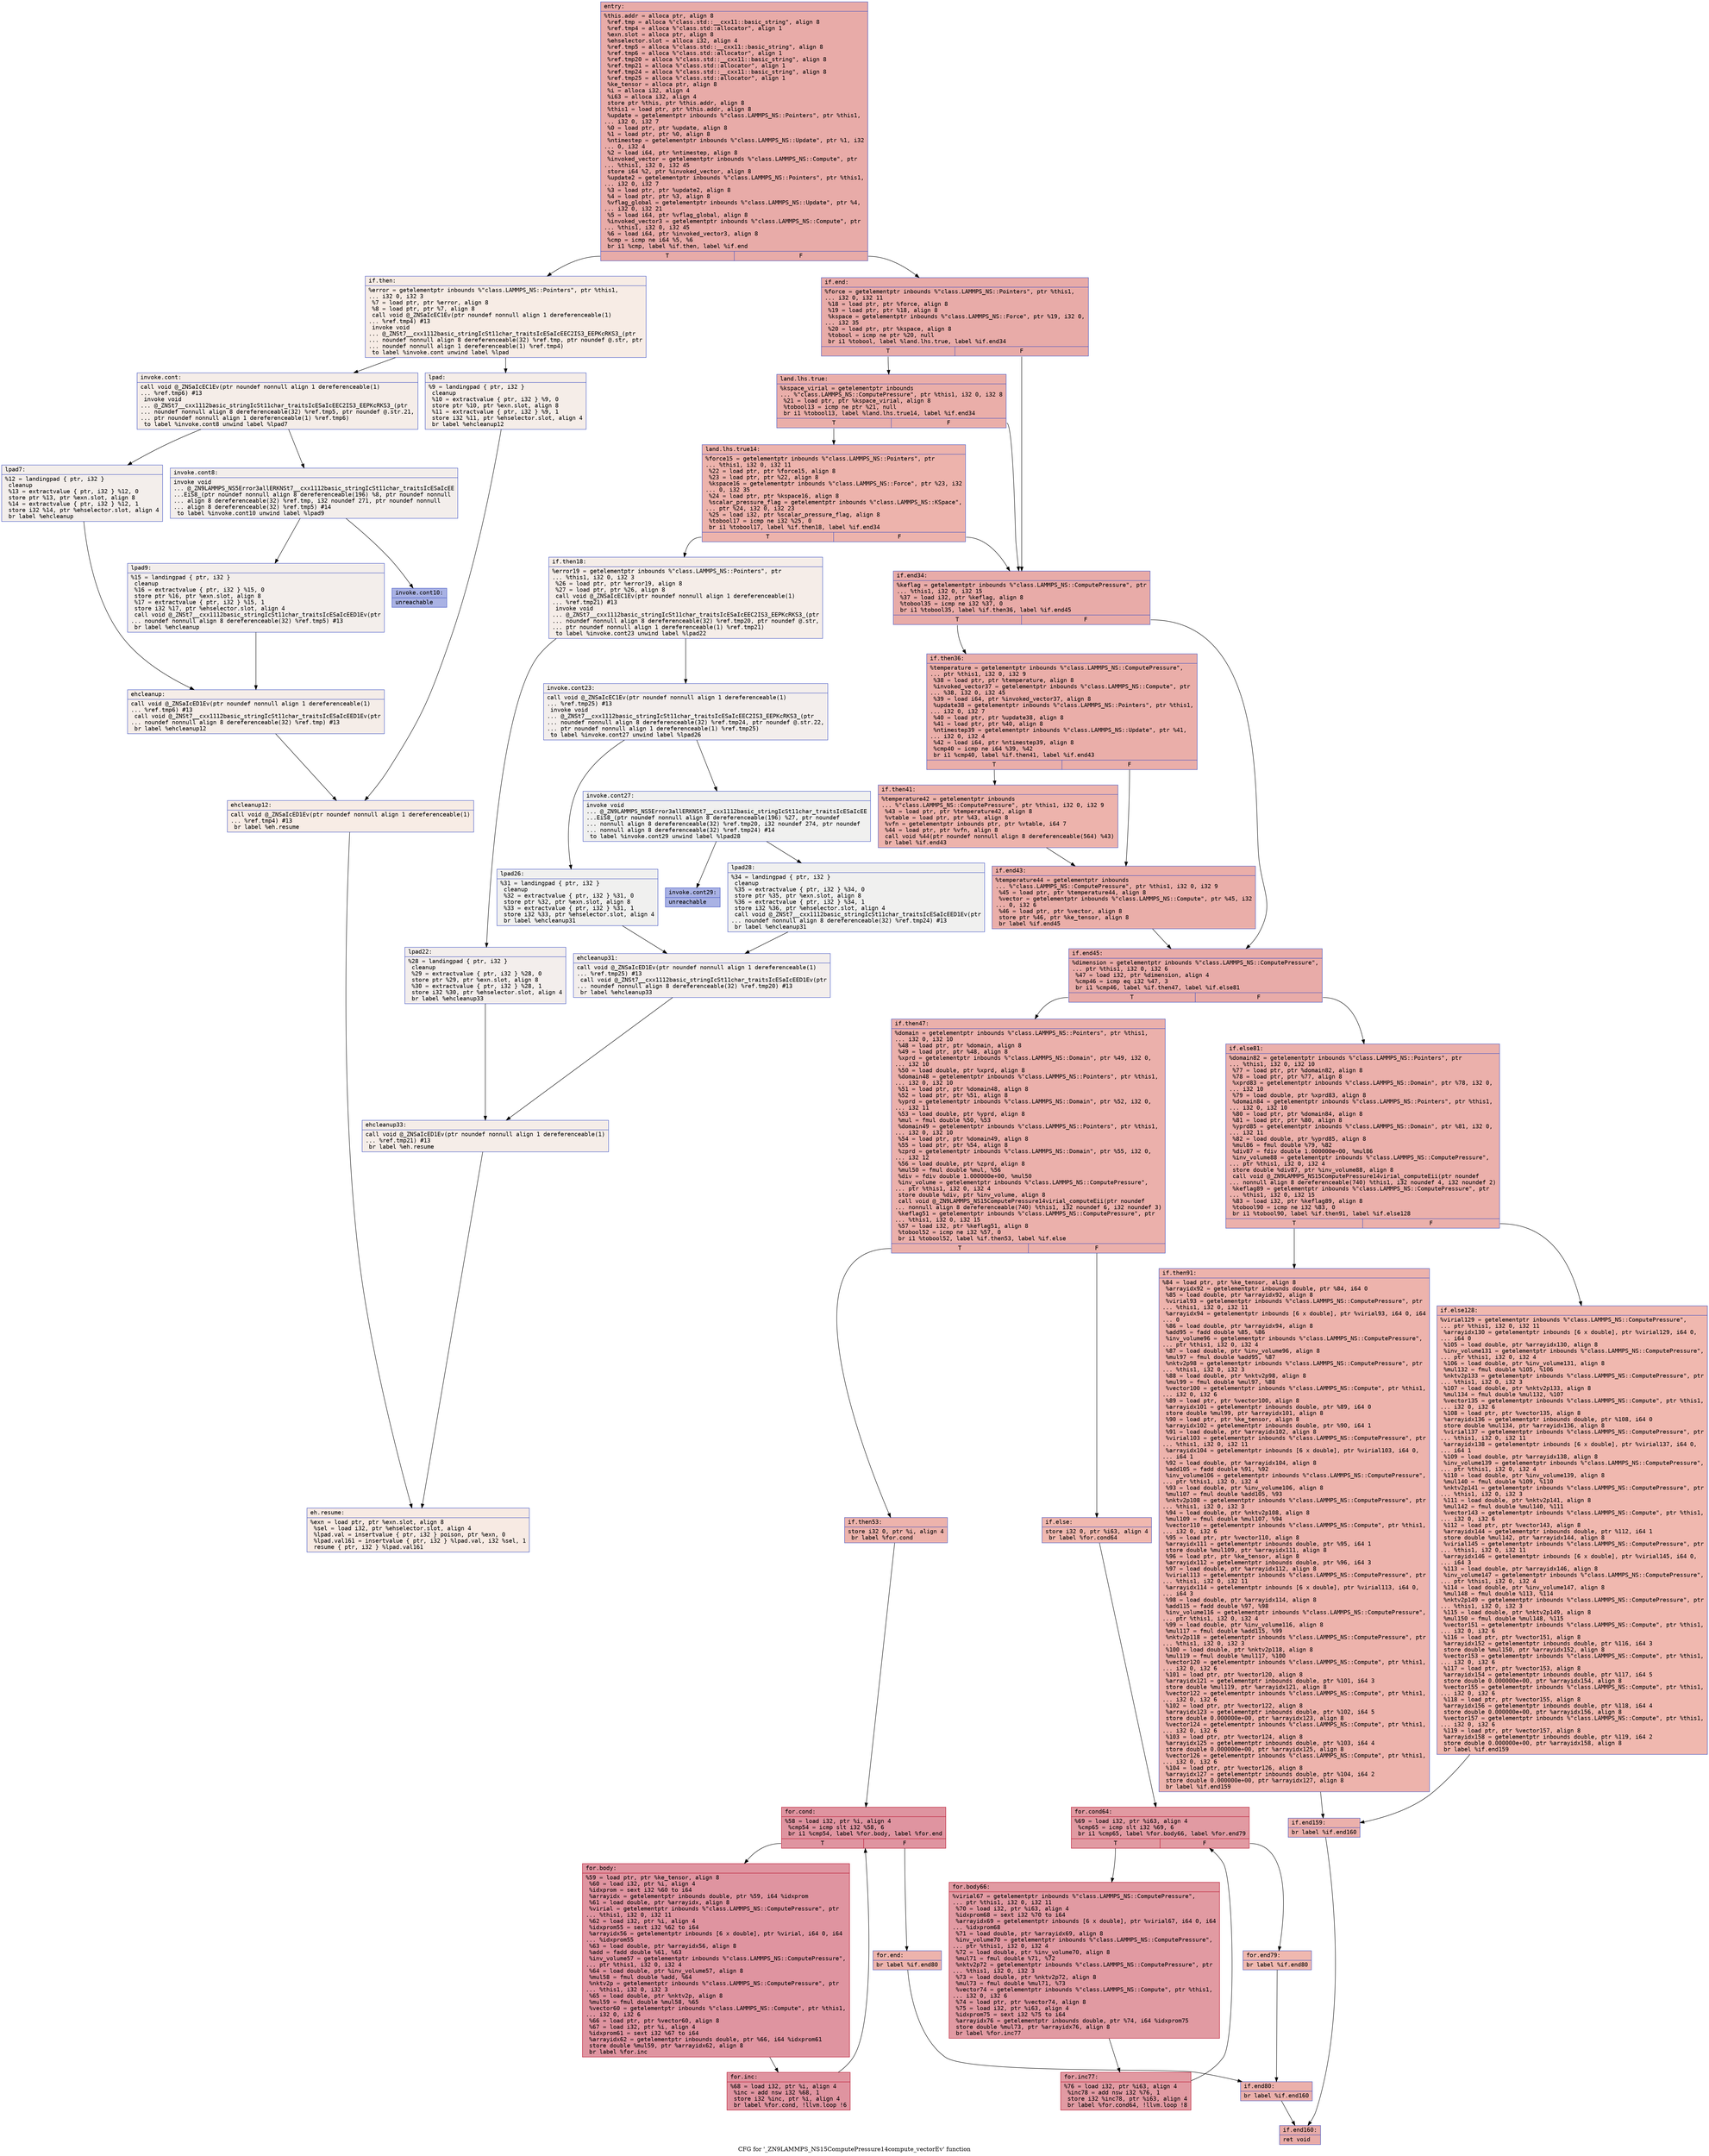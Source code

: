 digraph "CFG for '_ZN9LAMMPS_NS15ComputePressure14compute_vectorEv' function" {
	label="CFG for '_ZN9LAMMPS_NS15ComputePressure14compute_vectorEv' function";

	Node0x557ad5db2050 [shape=record,color="#3d50c3ff", style=filled, fillcolor="#cc403a70" fontname="Courier",label="{entry:\l|  %this.addr = alloca ptr, align 8\l  %ref.tmp = alloca %\"class.std::__cxx11::basic_string\", align 8\l  %ref.tmp4 = alloca %\"class.std::allocator\", align 1\l  %exn.slot = alloca ptr, align 8\l  %ehselector.slot = alloca i32, align 4\l  %ref.tmp5 = alloca %\"class.std::__cxx11::basic_string\", align 8\l  %ref.tmp6 = alloca %\"class.std::allocator\", align 1\l  %ref.tmp20 = alloca %\"class.std::__cxx11::basic_string\", align 8\l  %ref.tmp21 = alloca %\"class.std::allocator\", align 1\l  %ref.tmp24 = alloca %\"class.std::__cxx11::basic_string\", align 8\l  %ref.tmp25 = alloca %\"class.std::allocator\", align 1\l  %ke_tensor = alloca ptr, align 8\l  %i = alloca i32, align 4\l  %i63 = alloca i32, align 4\l  store ptr %this, ptr %this.addr, align 8\l  %this1 = load ptr, ptr %this.addr, align 8\l  %update = getelementptr inbounds %\"class.LAMMPS_NS::Pointers\", ptr %this1,\l... i32 0, i32 7\l  %0 = load ptr, ptr %update, align 8\l  %1 = load ptr, ptr %0, align 8\l  %ntimestep = getelementptr inbounds %\"class.LAMMPS_NS::Update\", ptr %1, i32\l... 0, i32 4\l  %2 = load i64, ptr %ntimestep, align 8\l  %invoked_vector = getelementptr inbounds %\"class.LAMMPS_NS::Compute\", ptr\l... %this1, i32 0, i32 45\l  store i64 %2, ptr %invoked_vector, align 8\l  %update2 = getelementptr inbounds %\"class.LAMMPS_NS::Pointers\", ptr %this1,\l... i32 0, i32 7\l  %3 = load ptr, ptr %update2, align 8\l  %4 = load ptr, ptr %3, align 8\l  %vflag_global = getelementptr inbounds %\"class.LAMMPS_NS::Update\", ptr %4,\l... i32 0, i32 21\l  %5 = load i64, ptr %vflag_global, align 8\l  %invoked_vector3 = getelementptr inbounds %\"class.LAMMPS_NS::Compute\", ptr\l... %this1, i32 0, i32 45\l  %6 = load i64, ptr %invoked_vector3, align 8\l  %cmp = icmp ne i64 %5, %6\l  br i1 %cmp, label %if.then, label %if.end\l|{<s0>T|<s1>F}}"];
	Node0x557ad5db2050:s0 -> Node0x557ad5db3bf0[tooltip="entry -> if.then\nProbability 0.00%" ];
	Node0x557ad5db2050:s1 -> Node0x557ad5db2c70[tooltip="entry -> if.end\nProbability 100.00%" ];
	Node0x557ad5db3bf0 [shape=record,color="#3d50c3ff", style=filled, fillcolor="#ecd3c570" fontname="Courier",label="{if.then:\l|  %error = getelementptr inbounds %\"class.LAMMPS_NS::Pointers\", ptr %this1,\l... i32 0, i32 3\l  %7 = load ptr, ptr %error, align 8\l  %8 = load ptr, ptr %7, align 8\l  call void @_ZNSaIcEC1Ev(ptr noundef nonnull align 1 dereferenceable(1)\l... %ref.tmp4) #13\l  invoke void\l... @_ZNSt7__cxx1112basic_stringIcSt11char_traitsIcESaIcEEC2IS3_EEPKcRKS3_(ptr\l... noundef nonnull align 8 dereferenceable(32) %ref.tmp, ptr noundef @.str, ptr\l... noundef nonnull align 1 dereferenceable(1) %ref.tmp4)\l          to label %invoke.cont unwind label %lpad\l}"];
	Node0x557ad5db3bf0 -> Node0x557ad5db4280[tooltip="if.then -> invoke.cont\nProbability 50.00%" ];
	Node0x557ad5db3bf0 -> Node0x557ad5db42d0[tooltip="if.then -> lpad\nProbability 50.00%" ];
	Node0x557ad5db4280 [shape=record,color="#3d50c3ff", style=filled, fillcolor="#e8d6cc70" fontname="Courier",label="{invoke.cont:\l|  call void @_ZNSaIcEC1Ev(ptr noundef nonnull align 1 dereferenceable(1)\l... %ref.tmp6) #13\l  invoke void\l... @_ZNSt7__cxx1112basic_stringIcSt11char_traitsIcESaIcEEC2IS3_EEPKcRKS3_(ptr\l... noundef nonnull align 8 dereferenceable(32) %ref.tmp5, ptr noundef @.str.21,\l... ptr noundef nonnull align 1 dereferenceable(1) %ref.tmp6)\l          to label %invoke.cont8 unwind label %lpad7\l}"];
	Node0x557ad5db4280 -> Node0x557ad5db45d0[tooltip="invoke.cont -> invoke.cont8\nProbability 50.00%" ];
	Node0x557ad5db4280 -> Node0x557ad5db4620[tooltip="invoke.cont -> lpad7\nProbability 50.00%" ];
	Node0x557ad5db45d0 [shape=record,color="#3d50c3ff", style=filled, fillcolor="#e5d8d170" fontname="Courier",label="{invoke.cont8:\l|  invoke void\l... @_ZN9LAMMPS_NS5Error3allERKNSt7__cxx1112basic_stringIcSt11char_traitsIcESaIcEE\l...EiS8_(ptr noundef nonnull align 8 dereferenceable(196) %8, ptr noundef nonnull\l... align 8 dereferenceable(32) %ref.tmp, i32 noundef 271, ptr noundef nonnull\l... align 8 dereferenceable(32) %ref.tmp5) #14\l          to label %invoke.cont10 unwind label %lpad9\l}"];
	Node0x557ad5db45d0 -> Node0x557ad5db4580[tooltip="invoke.cont8 -> invoke.cont10\nProbability 0.00%" ];
	Node0x557ad5db45d0 -> Node0x557ad5db4880[tooltip="invoke.cont8 -> lpad9\nProbability 100.00%" ];
	Node0x557ad5db4580 [shape=record,color="#3d50c3ff", style=filled, fillcolor="#3d50c370" fontname="Courier",label="{invoke.cont10:\l|  unreachable\l}"];
	Node0x557ad5db42d0 [shape=record,color="#3d50c3ff", style=filled, fillcolor="#e8d6cc70" fontname="Courier",label="{lpad:\l|  %9 = landingpad \{ ptr, i32 \}\l          cleanup\l  %10 = extractvalue \{ ptr, i32 \} %9, 0\l  store ptr %10, ptr %exn.slot, align 8\l  %11 = extractvalue \{ ptr, i32 \} %9, 1\l  store i32 %11, ptr %ehselector.slot, align 4\l  br label %ehcleanup12\l}"];
	Node0x557ad5db42d0 -> Node0x557ad5db4de0[tooltip="lpad -> ehcleanup12\nProbability 100.00%" ];
	Node0x557ad5db4620 [shape=record,color="#3d50c3ff", style=filled, fillcolor="#e5d8d170" fontname="Courier",label="{lpad7:\l|  %12 = landingpad \{ ptr, i32 \}\l          cleanup\l  %13 = extractvalue \{ ptr, i32 \} %12, 0\l  store ptr %13, ptr %exn.slot, align 8\l  %14 = extractvalue \{ ptr, i32 \} %12, 1\l  store i32 %14, ptr %ehselector.slot, align 4\l  br label %ehcleanup\l}"];
	Node0x557ad5db4620 -> Node0x557ad5db5130[tooltip="lpad7 -> ehcleanup\nProbability 100.00%" ];
	Node0x557ad5db4880 [shape=record,color="#3d50c3ff", style=filled, fillcolor="#e5d8d170" fontname="Courier",label="{lpad9:\l|  %15 = landingpad \{ ptr, i32 \}\l          cleanup\l  %16 = extractvalue \{ ptr, i32 \} %15, 0\l  store ptr %16, ptr %exn.slot, align 8\l  %17 = extractvalue \{ ptr, i32 \} %15, 1\l  store i32 %17, ptr %ehselector.slot, align 4\l  call void @_ZNSt7__cxx1112basic_stringIcSt11char_traitsIcESaIcEED1Ev(ptr\l... noundef nonnull align 8 dereferenceable(32) %ref.tmp5) #13\l  br label %ehcleanup\l}"];
	Node0x557ad5db4880 -> Node0x557ad5db5130[tooltip="lpad9 -> ehcleanup\nProbability 100.00%" ];
	Node0x557ad5db5130 [shape=record,color="#3d50c3ff", style=filled, fillcolor="#e8d6cc70" fontname="Courier",label="{ehcleanup:\l|  call void @_ZNSaIcED1Ev(ptr noundef nonnull align 1 dereferenceable(1)\l... %ref.tmp6) #13\l  call void @_ZNSt7__cxx1112basic_stringIcSt11char_traitsIcESaIcEED1Ev(ptr\l... noundef nonnull align 8 dereferenceable(32) %ref.tmp) #13\l  br label %ehcleanup12\l}"];
	Node0x557ad5db5130 -> Node0x557ad5db4de0[tooltip="ehcleanup -> ehcleanup12\nProbability 100.00%" ];
	Node0x557ad5db4de0 [shape=record,color="#3d50c3ff", style=filled, fillcolor="#ecd3c570" fontname="Courier",label="{ehcleanup12:\l|  call void @_ZNSaIcED1Ev(ptr noundef nonnull align 1 dereferenceable(1)\l... %ref.tmp4) #13\l  br label %eh.resume\l}"];
	Node0x557ad5db4de0 -> Node0x557ad5db59e0[tooltip="ehcleanup12 -> eh.resume\nProbability 100.00%" ];
	Node0x557ad5db2c70 [shape=record,color="#3d50c3ff", style=filled, fillcolor="#cc403a70" fontname="Courier",label="{if.end:\l|  %force = getelementptr inbounds %\"class.LAMMPS_NS::Pointers\", ptr %this1,\l... i32 0, i32 11\l  %18 = load ptr, ptr %force, align 8\l  %19 = load ptr, ptr %18, align 8\l  %kspace = getelementptr inbounds %\"class.LAMMPS_NS::Force\", ptr %19, i32 0,\l... i32 35\l  %20 = load ptr, ptr %kspace, align 8\l  %tobool = icmp ne ptr %20, null\l  br i1 %tobool, label %land.lhs.true, label %if.end34\l|{<s0>T|<s1>F}}"];
	Node0x557ad5db2c70:s0 -> Node0x557ad5db5e70[tooltip="if.end -> land.lhs.true\nProbability 62.50%" ];
	Node0x557ad5db2c70:s1 -> Node0x557ad5db5ef0[tooltip="if.end -> if.end34\nProbability 37.50%" ];
	Node0x557ad5db5e70 [shape=record,color="#3d50c3ff", style=filled, fillcolor="#d0473d70" fontname="Courier",label="{land.lhs.true:\l|  %kspace_virial = getelementptr inbounds\l... %\"class.LAMMPS_NS::ComputePressure\", ptr %this1, i32 0, i32 8\l  %21 = load ptr, ptr %kspace_virial, align 8\l  %tobool13 = icmp ne ptr %21, null\l  br i1 %tobool13, label %land.lhs.true14, label %if.end34\l|{<s0>T|<s1>F}}"];
	Node0x557ad5db5e70:s0 -> Node0x557ad5db6250[tooltip="land.lhs.true -> land.lhs.true14\nProbability 62.50%" ];
	Node0x557ad5db5e70:s1 -> Node0x557ad5db5ef0[tooltip="land.lhs.true -> if.end34\nProbability 37.50%" ];
	Node0x557ad5db6250 [shape=record,color="#3d50c3ff", style=filled, fillcolor="#d6524470" fontname="Courier",label="{land.lhs.true14:\l|  %force15 = getelementptr inbounds %\"class.LAMMPS_NS::Pointers\", ptr\l... %this1, i32 0, i32 11\l  %22 = load ptr, ptr %force15, align 8\l  %23 = load ptr, ptr %22, align 8\l  %kspace16 = getelementptr inbounds %\"class.LAMMPS_NS::Force\", ptr %23, i32\l... 0, i32 35\l  %24 = load ptr, ptr %kspace16, align 8\l  %scalar_pressure_flag = getelementptr inbounds %\"class.LAMMPS_NS::KSpace\",\l... ptr %24, i32 0, i32 23\l  %25 = load i32, ptr %scalar_pressure_flag, align 8\l  %tobool17 = icmp ne i32 %25, 0\l  br i1 %tobool17, label %if.then18, label %if.end34\l|{<s0>T|<s1>F}}"];
	Node0x557ad5db6250:s0 -> Node0x557ad5db6960[tooltip="land.lhs.true14 -> if.then18\nProbability 0.00%" ];
	Node0x557ad5db6250:s1 -> Node0x557ad5db5ef0[tooltip="land.lhs.true14 -> if.end34\nProbability 100.00%" ];
	Node0x557ad5db6960 [shape=record,color="#3d50c3ff", style=filled, fillcolor="#e8d6cc70" fontname="Courier",label="{if.then18:\l|  %error19 = getelementptr inbounds %\"class.LAMMPS_NS::Pointers\", ptr\l... %this1, i32 0, i32 3\l  %26 = load ptr, ptr %error19, align 8\l  %27 = load ptr, ptr %26, align 8\l  call void @_ZNSaIcEC1Ev(ptr noundef nonnull align 1 dereferenceable(1)\l... %ref.tmp21) #13\l  invoke void\l... @_ZNSt7__cxx1112basic_stringIcSt11char_traitsIcESaIcEEC2IS3_EEPKcRKS3_(ptr\l... noundef nonnull align 8 dereferenceable(32) %ref.tmp20, ptr noundef @.str,\l... ptr noundef nonnull align 1 dereferenceable(1) %ref.tmp21)\l          to label %invoke.cont23 unwind label %lpad22\l}"];
	Node0x557ad5db6960 -> Node0x557ad5db70c0[tooltip="if.then18 -> invoke.cont23\nProbability 50.00%" ];
	Node0x557ad5db6960 -> Node0x557ad5db7110[tooltip="if.then18 -> lpad22\nProbability 50.00%" ];
	Node0x557ad5db70c0 [shape=record,color="#3d50c3ff", style=filled, fillcolor="#e3d9d370" fontname="Courier",label="{invoke.cont23:\l|  call void @_ZNSaIcEC1Ev(ptr noundef nonnull align 1 dereferenceable(1)\l... %ref.tmp25) #13\l  invoke void\l... @_ZNSt7__cxx1112basic_stringIcSt11char_traitsIcESaIcEEC2IS3_EEPKcRKS3_(ptr\l... noundef nonnull align 8 dereferenceable(32) %ref.tmp24, ptr noundef @.str.22,\l... ptr noundef nonnull align 1 dereferenceable(1) %ref.tmp25)\l          to label %invoke.cont27 unwind label %lpad26\l}"];
	Node0x557ad5db70c0 -> Node0x557ad5db7430[tooltip="invoke.cont23 -> invoke.cont27\nProbability 50.00%" ];
	Node0x557ad5db70c0 -> Node0x557ad5db7480[tooltip="invoke.cont23 -> lpad26\nProbability 50.00%" ];
	Node0x557ad5db7430 [shape=record,color="#3d50c3ff", style=filled, fillcolor="#dedcdb70" fontname="Courier",label="{invoke.cont27:\l|  invoke void\l... @_ZN9LAMMPS_NS5Error3allERKNSt7__cxx1112basic_stringIcSt11char_traitsIcESaIcEE\l...EiS8_(ptr noundef nonnull align 8 dereferenceable(196) %27, ptr noundef\l... nonnull align 8 dereferenceable(32) %ref.tmp20, i32 noundef 274, ptr noundef\l... nonnull align 8 dereferenceable(32) %ref.tmp24) #14\l          to label %invoke.cont29 unwind label %lpad28\l}"];
	Node0x557ad5db7430 -> Node0x557ad5db73e0[tooltip="invoke.cont27 -> invoke.cont29\nProbability 0.00%" ];
	Node0x557ad5db7430 -> Node0x557ad5db77a0[tooltip="invoke.cont27 -> lpad28\nProbability 100.00%" ];
	Node0x557ad5db73e0 [shape=record,color="#3d50c3ff", style=filled, fillcolor="#3d50c370" fontname="Courier",label="{invoke.cont29:\l|  unreachable\l}"];
	Node0x557ad5db7110 [shape=record,color="#3d50c3ff", style=filled, fillcolor="#e3d9d370" fontname="Courier",label="{lpad22:\l|  %28 = landingpad \{ ptr, i32 \}\l          cleanup\l  %29 = extractvalue \{ ptr, i32 \} %28, 0\l  store ptr %29, ptr %exn.slot, align 8\l  %30 = extractvalue \{ ptr, i32 \} %28, 1\l  store i32 %30, ptr %ehselector.slot, align 4\l  br label %ehcleanup33\l}"];
	Node0x557ad5db7110 -> Node0x557ad5db7d60[tooltip="lpad22 -> ehcleanup33\nProbability 100.00%" ];
	Node0x557ad5db7480 [shape=record,color="#3d50c3ff", style=filled, fillcolor="#dedcdb70" fontname="Courier",label="{lpad26:\l|  %31 = landingpad \{ ptr, i32 \}\l          cleanup\l  %32 = extractvalue \{ ptr, i32 \} %31, 0\l  store ptr %32, ptr %exn.slot, align 8\l  %33 = extractvalue \{ ptr, i32 \} %31, 1\l  store i32 %33, ptr %ehselector.slot, align 4\l  br label %ehcleanup31\l}"];
	Node0x557ad5db7480 -> Node0x557ad5db80b0[tooltip="lpad26 -> ehcleanup31\nProbability 100.00%" ];
	Node0x557ad5db77a0 [shape=record,color="#3d50c3ff", style=filled, fillcolor="#dedcdb70" fontname="Courier",label="{lpad28:\l|  %34 = landingpad \{ ptr, i32 \}\l          cleanup\l  %35 = extractvalue \{ ptr, i32 \} %34, 0\l  store ptr %35, ptr %exn.slot, align 8\l  %36 = extractvalue \{ ptr, i32 \} %34, 1\l  store i32 %36, ptr %ehselector.slot, align 4\l  call void @_ZNSt7__cxx1112basic_stringIcSt11char_traitsIcESaIcEED1Ev(ptr\l... noundef nonnull align 8 dereferenceable(32) %ref.tmp24) #13\l  br label %ehcleanup31\l}"];
	Node0x557ad5db77a0 -> Node0x557ad5db80b0[tooltip="lpad28 -> ehcleanup31\nProbability 100.00%" ];
	Node0x557ad5db80b0 [shape=record,color="#3d50c3ff", style=filled, fillcolor="#e3d9d370" fontname="Courier",label="{ehcleanup31:\l|  call void @_ZNSaIcED1Ev(ptr noundef nonnull align 1 dereferenceable(1)\l... %ref.tmp25) #13\l  call void @_ZNSt7__cxx1112basic_stringIcSt11char_traitsIcESaIcEED1Ev(ptr\l... noundef nonnull align 8 dereferenceable(32) %ref.tmp20) #13\l  br label %ehcleanup33\l}"];
	Node0x557ad5db80b0 -> Node0x557ad5db7d60[tooltip="ehcleanup31 -> ehcleanup33\nProbability 100.00%" ];
	Node0x557ad5db7d60 [shape=record,color="#3d50c3ff", style=filled, fillcolor="#e8d6cc70" fontname="Courier",label="{ehcleanup33:\l|  call void @_ZNSaIcED1Ev(ptr noundef nonnull align 1 dereferenceable(1)\l... %ref.tmp21) #13\l  br label %eh.resume\l}"];
	Node0x557ad5db7d60 -> Node0x557ad5db59e0[tooltip="ehcleanup33 -> eh.resume\nProbability 100.00%" ];
	Node0x557ad5db5ef0 [shape=record,color="#3d50c3ff", style=filled, fillcolor="#cc403a70" fontname="Courier",label="{if.end34:\l|  %keflag = getelementptr inbounds %\"class.LAMMPS_NS::ComputePressure\", ptr\l... %this1, i32 0, i32 15\l  %37 = load i32, ptr %keflag, align 8\l  %tobool35 = icmp ne i32 %37, 0\l  br i1 %tobool35, label %if.then36, label %if.end45\l|{<s0>T|<s1>F}}"];
	Node0x557ad5db5ef0:s0 -> Node0x557ad5db8ba0[tooltip="if.end34 -> if.then36\nProbability 62.50%" ];
	Node0x557ad5db5ef0:s1 -> Node0x557ad5db8c20[tooltip="if.end34 -> if.end45\nProbability 37.50%" ];
	Node0x557ad5db8ba0 [shape=record,color="#3d50c3ff", style=filled, fillcolor="#d0473d70" fontname="Courier",label="{if.then36:\l|  %temperature = getelementptr inbounds %\"class.LAMMPS_NS::ComputePressure\",\l... ptr %this1, i32 0, i32 9\l  %38 = load ptr, ptr %temperature, align 8\l  %invoked_vector37 = getelementptr inbounds %\"class.LAMMPS_NS::Compute\", ptr\l... %38, i32 0, i32 45\l  %39 = load i64, ptr %invoked_vector37, align 8\l  %update38 = getelementptr inbounds %\"class.LAMMPS_NS::Pointers\", ptr %this1,\l... i32 0, i32 7\l  %40 = load ptr, ptr %update38, align 8\l  %41 = load ptr, ptr %40, align 8\l  %ntimestep39 = getelementptr inbounds %\"class.LAMMPS_NS::Update\", ptr %41,\l... i32 0, i32 4\l  %42 = load i64, ptr %ntimestep39, align 8\l  %cmp40 = icmp ne i64 %39, %42\l  br i1 %cmp40, label %if.then41, label %if.end43\l|{<s0>T|<s1>F}}"];
	Node0x557ad5db8ba0:s0 -> Node0x557ad5db9470[tooltip="if.then36 -> if.then41\nProbability 50.00%" ];
	Node0x557ad5db8ba0:s1 -> Node0x557ad5db94f0[tooltip="if.then36 -> if.end43\nProbability 50.00%" ];
	Node0x557ad5db9470 [shape=record,color="#3d50c3ff", style=filled, fillcolor="#d6524470" fontname="Courier",label="{if.then41:\l|  %temperature42 = getelementptr inbounds\l... %\"class.LAMMPS_NS::ComputePressure\", ptr %this1, i32 0, i32 9\l  %43 = load ptr, ptr %temperature42, align 8\l  %vtable = load ptr, ptr %43, align 8\l  %vfn = getelementptr inbounds ptr, ptr %vtable, i64 7\l  %44 = load ptr, ptr %vfn, align 8\l  call void %44(ptr noundef nonnull align 8 dereferenceable(564) %43)\l  br label %if.end43\l}"];
	Node0x557ad5db9470 -> Node0x557ad5db94f0[tooltip="if.then41 -> if.end43\nProbability 100.00%" ];
	Node0x557ad5db94f0 [shape=record,color="#3d50c3ff", style=filled, fillcolor="#d0473d70" fontname="Courier",label="{if.end43:\l|  %temperature44 = getelementptr inbounds\l... %\"class.LAMMPS_NS::ComputePressure\", ptr %this1, i32 0, i32 9\l  %45 = load ptr, ptr %temperature44, align 8\l  %vector = getelementptr inbounds %\"class.LAMMPS_NS::Compute\", ptr %45, i32\l... 0, i32 6\l  %46 = load ptr, ptr %vector, align 8\l  store ptr %46, ptr %ke_tensor, align 8\l  br label %if.end45\l}"];
	Node0x557ad5db94f0 -> Node0x557ad5db8c20[tooltip="if.end43 -> if.end45\nProbability 100.00%" ];
	Node0x557ad5db8c20 [shape=record,color="#3d50c3ff", style=filled, fillcolor="#cc403a70" fontname="Courier",label="{if.end45:\l|  %dimension = getelementptr inbounds %\"class.LAMMPS_NS::ComputePressure\",\l... ptr %this1, i32 0, i32 6\l  %47 = load i32, ptr %dimension, align 4\l  %cmp46 = icmp eq i32 %47, 3\l  br i1 %cmp46, label %if.then47, label %if.else81\l|{<s0>T|<s1>F}}"];
	Node0x557ad5db8c20:s0 -> Node0x557ad5dba8e0[tooltip="if.end45 -> if.then47\nProbability 50.00%" ];
	Node0x557ad5db8c20:s1 -> Node0x557ad5dba960[tooltip="if.end45 -> if.else81\nProbability 50.00%" ];
	Node0x557ad5dba8e0 [shape=record,color="#3d50c3ff", style=filled, fillcolor="#d24b4070" fontname="Courier",label="{if.then47:\l|  %domain = getelementptr inbounds %\"class.LAMMPS_NS::Pointers\", ptr %this1,\l... i32 0, i32 10\l  %48 = load ptr, ptr %domain, align 8\l  %49 = load ptr, ptr %48, align 8\l  %xprd = getelementptr inbounds %\"class.LAMMPS_NS::Domain\", ptr %49, i32 0,\l... i32 10\l  %50 = load double, ptr %xprd, align 8\l  %domain48 = getelementptr inbounds %\"class.LAMMPS_NS::Pointers\", ptr %this1,\l... i32 0, i32 10\l  %51 = load ptr, ptr %domain48, align 8\l  %52 = load ptr, ptr %51, align 8\l  %yprd = getelementptr inbounds %\"class.LAMMPS_NS::Domain\", ptr %52, i32 0,\l... i32 11\l  %53 = load double, ptr %yprd, align 8\l  %mul = fmul double %50, %53\l  %domain49 = getelementptr inbounds %\"class.LAMMPS_NS::Pointers\", ptr %this1,\l... i32 0, i32 10\l  %54 = load ptr, ptr %domain49, align 8\l  %55 = load ptr, ptr %54, align 8\l  %zprd = getelementptr inbounds %\"class.LAMMPS_NS::Domain\", ptr %55, i32 0,\l... i32 12\l  %56 = load double, ptr %zprd, align 8\l  %mul50 = fmul double %mul, %56\l  %div = fdiv double 1.000000e+00, %mul50\l  %inv_volume = getelementptr inbounds %\"class.LAMMPS_NS::ComputePressure\",\l... ptr %this1, i32 0, i32 4\l  store double %div, ptr %inv_volume, align 8\l  call void @_ZN9LAMMPS_NS15ComputePressure14virial_computeEii(ptr noundef\l... nonnull align 8 dereferenceable(740) %this1, i32 noundef 6, i32 noundef 3)\l  %keflag51 = getelementptr inbounds %\"class.LAMMPS_NS::ComputePressure\", ptr\l... %this1, i32 0, i32 15\l  %57 = load i32, ptr %keflag51, align 8\l  %tobool52 = icmp ne i32 %57, 0\l  br i1 %tobool52, label %if.then53, label %if.else\l|{<s0>T|<s1>F}}"];
	Node0x557ad5dba8e0:s0 -> Node0x557ad5dbbad0[tooltip="if.then47 -> if.then53\nProbability 62.50%" ];
	Node0x557ad5dba8e0:s1 -> Node0x557ad5dbbb50[tooltip="if.then47 -> if.else\nProbability 37.50%" ];
	Node0x557ad5dbbad0 [shape=record,color="#3d50c3ff", style=filled, fillcolor="#d6524470" fontname="Courier",label="{if.then53:\l|  store i32 0, ptr %i, align 4\l  br label %for.cond\l}"];
	Node0x557ad5dbbad0 -> Node0x557ad5dbbcf0[tooltip="if.then53 -> for.cond\nProbability 100.00%" ];
	Node0x557ad5dbbcf0 [shape=record,color="#b70d28ff", style=filled, fillcolor="#b70d2870" fontname="Courier",label="{for.cond:\l|  %58 = load i32, ptr %i, align 4\l  %cmp54 = icmp slt i32 %58, 6\l  br i1 %cmp54, label %for.body, label %for.end\l|{<s0>T|<s1>F}}"];
	Node0x557ad5dbbcf0:s0 -> Node0x557ad5dbbef0[tooltip="for.cond -> for.body\nProbability 96.88%" ];
	Node0x557ad5dbbcf0:s1 -> Node0x557ad5dbbf70[tooltip="for.cond -> for.end\nProbability 3.12%" ];
	Node0x557ad5dbbef0 [shape=record,color="#b70d28ff", style=filled, fillcolor="#b70d2870" fontname="Courier",label="{for.body:\l|  %59 = load ptr, ptr %ke_tensor, align 8\l  %60 = load i32, ptr %i, align 4\l  %idxprom = sext i32 %60 to i64\l  %arrayidx = getelementptr inbounds double, ptr %59, i64 %idxprom\l  %61 = load double, ptr %arrayidx, align 8\l  %virial = getelementptr inbounds %\"class.LAMMPS_NS::ComputePressure\", ptr\l... %this1, i32 0, i32 11\l  %62 = load i32, ptr %i, align 4\l  %idxprom55 = sext i32 %62 to i64\l  %arrayidx56 = getelementptr inbounds [6 x double], ptr %virial, i64 0, i64\l... %idxprom55\l  %63 = load double, ptr %arrayidx56, align 8\l  %add = fadd double %61, %63\l  %inv_volume57 = getelementptr inbounds %\"class.LAMMPS_NS::ComputePressure\",\l... ptr %this1, i32 0, i32 4\l  %64 = load double, ptr %inv_volume57, align 8\l  %mul58 = fmul double %add, %64\l  %nktv2p = getelementptr inbounds %\"class.LAMMPS_NS::ComputePressure\", ptr\l... %this1, i32 0, i32 3\l  %65 = load double, ptr %nktv2p, align 8\l  %mul59 = fmul double %mul58, %65\l  %vector60 = getelementptr inbounds %\"class.LAMMPS_NS::Compute\", ptr %this1,\l... i32 0, i32 6\l  %66 = load ptr, ptr %vector60, align 8\l  %67 = load i32, ptr %i, align 4\l  %idxprom61 = sext i32 %67 to i64\l  %arrayidx62 = getelementptr inbounds double, ptr %66, i64 %idxprom61\l  store double %mul59, ptr %arrayidx62, align 8\l  br label %for.inc\l}"];
	Node0x557ad5dbbef0 -> Node0x557ad5dbd5c0[tooltip="for.body -> for.inc\nProbability 100.00%" ];
	Node0x557ad5dbd5c0 [shape=record,color="#b70d28ff", style=filled, fillcolor="#b70d2870" fontname="Courier",label="{for.inc:\l|  %68 = load i32, ptr %i, align 4\l  %inc = add nsw i32 %68, 1\l  store i32 %inc, ptr %i, align 4\l  br label %for.cond, !llvm.loop !6\l}"];
	Node0x557ad5dbd5c0 -> Node0x557ad5dbbcf0[tooltip="for.inc -> for.cond\nProbability 100.00%" ];
	Node0x557ad5dbbf70 [shape=record,color="#3d50c3ff", style=filled, fillcolor="#d6524470" fontname="Courier",label="{for.end:\l|  br label %if.end80\l}"];
	Node0x557ad5dbbf70 -> Node0x557ad5dbd9b0[tooltip="for.end -> if.end80\nProbability 100.00%" ];
	Node0x557ad5dbbb50 [shape=record,color="#3d50c3ff", style=filled, fillcolor="#dc5d4a70" fontname="Courier",label="{if.else:\l|  store i32 0, ptr %i63, align 4\l  br label %for.cond64\l}"];
	Node0x557ad5dbbb50 -> Node0x557ad5dbdb40[tooltip="if.else -> for.cond64\nProbability 100.00%" ];
	Node0x557ad5dbdb40 [shape=record,color="#b70d28ff", style=filled, fillcolor="#bb1b2c70" fontname="Courier",label="{for.cond64:\l|  %69 = load i32, ptr %i63, align 4\l  %cmp65 = icmp slt i32 %69, 6\l  br i1 %cmp65, label %for.body66, label %for.end79\l|{<s0>T|<s1>F}}"];
	Node0x557ad5dbdb40:s0 -> Node0x557ad5dbdd60[tooltip="for.cond64 -> for.body66\nProbability 96.88%" ];
	Node0x557ad5dbdb40:s1 -> Node0x557ad5dbdde0[tooltip="for.cond64 -> for.end79\nProbability 3.12%" ];
	Node0x557ad5dbdd60 [shape=record,color="#b70d28ff", style=filled, fillcolor="#bb1b2c70" fontname="Courier",label="{for.body66:\l|  %virial67 = getelementptr inbounds %\"class.LAMMPS_NS::ComputePressure\",\l... ptr %this1, i32 0, i32 11\l  %70 = load i32, ptr %i63, align 4\l  %idxprom68 = sext i32 %70 to i64\l  %arrayidx69 = getelementptr inbounds [6 x double], ptr %virial67, i64 0, i64\l... %idxprom68\l  %71 = load double, ptr %arrayidx69, align 8\l  %inv_volume70 = getelementptr inbounds %\"class.LAMMPS_NS::ComputePressure\",\l... ptr %this1, i32 0, i32 4\l  %72 = load double, ptr %inv_volume70, align 8\l  %mul71 = fmul double %71, %72\l  %nktv2p72 = getelementptr inbounds %\"class.LAMMPS_NS::ComputePressure\", ptr\l... %this1, i32 0, i32 3\l  %73 = load double, ptr %nktv2p72, align 8\l  %mul73 = fmul double %mul71, %73\l  %vector74 = getelementptr inbounds %\"class.LAMMPS_NS::Compute\", ptr %this1,\l... i32 0, i32 6\l  %74 = load ptr, ptr %vector74, align 8\l  %75 = load i32, ptr %i63, align 4\l  %idxprom75 = sext i32 %75 to i64\l  %arrayidx76 = getelementptr inbounds double, ptr %74, i64 %idxprom75\l  store double %mul73, ptr %arrayidx76, align 8\l  br label %for.inc77\l}"];
	Node0x557ad5dbdd60 -> Node0x557ad5dbead0[tooltip="for.body66 -> for.inc77\nProbability 100.00%" ];
	Node0x557ad5dbead0 [shape=record,color="#b70d28ff", style=filled, fillcolor="#bb1b2c70" fontname="Courier",label="{for.inc77:\l|  %76 = load i32, ptr %i63, align 4\l  %inc78 = add nsw i32 %76, 1\l  store i32 %inc78, ptr %i63, align 4\l  br label %for.cond64, !llvm.loop !8\l}"];
	Node0x557ad5dbead0 -> Node0x557ad5dbdb40[tooltip="for.inc77 -> for.cond64\nProbability 100.00%" ];
	Node0x557ad5dbdde0 [shape=record,color="#3d50c3ff", style=filled, fillcolor="#dc5d4a70" fontname="Courier",label="{for.end79:\l|  br label %if.end80\l}"];
	Node0x557ad5dbdde0 -> Node0x557ad5dbd9b0[tooltip="for.end79 -> if.end80\nProbability 100.00%" ];
	Node0x557ad5dbd9b0 [shape=record,color="#3d50c3ff", style=filled, fillcolor="#d24b4070" fontname="Courier",label="{if.end80:\l|  br label %if.end160\l}"];
	Node0x557ad5dbd9b0 -> Node0x557ad5dbefc0[tooltip="if.end80 -> if.end160\nProbability 100.00%" ];
	Node0x557ad5dba960 [shape=record,color="#3d50c3ff", style=filled, fillcolor="#d24b4070" fontname="Courier",label="{if.else81:\l|  %domain82 = getelementptr inbounds %\"class.LAMMPS_NS::Pointers\", ptr\l... %this1, i32 0, i32 10\l  %77 = load ptr, ptr %domain82, align 8\l  %78 = load ptr, ptr %77, align 8\l  %xprd83 = getelementptr inbounds %\"class.LAMMPS_NS::Domain\", ptr %78, i32 0,\l... i32 10\l  %79 = load double, ptr %xprd83, align 8\l  %domain84 = getelementptr inbounds %\"class.LAMMPS_NS::Pointers\", ptr %this1,\l... i32 0, i32 10\l  %80 = load ptr, ptr %domain84, align 8\l  %81 = load ptr, ptr %80, align 8\l  %yprd85 = getelementptr inbounds %\"class.LAMMPS_NS::Domain\", ptr %81, i32 0,\l... i32 11\l  %82 = load double, ptr %yprd85, align 8\l  %mul86 = fmul double %79, %82\l  %div87 = fdiv double 1.000000e+00, %mul86\l  %inv_volume88 = getelementptr inbounds %\"class.LAMMPS_NS::ComputePressure\",\l... ptr %this1, i32 0, i32 4\l  store double %div87, ptr %inv_volume88, align 8\l  call void @_ZN9LAMMPS_NS15ComputePressure14virial_computeEii(ptr noundef\l... nonnull align 8 dereferenceable(740) %this1, i32 noundef 4, i32 noundef 2)\l  %keflag89 = getelementptr inbounds %\"class.LAMMPS_NS::ComputePressure\", ptr\l... %this1, i32 0, i32 15\l  %83 = load i32, ptr %keflag89, align 8\l  %tobool90 = icmp ne i32 %83, 0\l  br i1 %tobool90, label %if.then91, label %if.else128\l|{<s0>T|<s1>F}}"];
	Node0x557ad5dba960:s0 -> Node0x557ad5dbfd80[tooltip="if.else81 -> if.then91\nProbability 62.50%" ];
	Node0x557ad5dba960:s1 -> Node0x557ad5dbfe00[tooltip="if.else81 -> if.else128\nProbability 37.50%" ];
	Node0x557ad5dbfd80 [shape=record,color="#3d50c3ff", style=filled, fillcolor="#d6524470" fontname="Courier",label="{if.then91:\l|  %84 = load ptr, ptr %ke_tensor, align 8\l  %arrayidx92 = getelementptr inbounds double, ptr %84, i64 0\l  %85 = load double, ptr %arrayidx92, align 8\l  %virial93 = getelementptr inbounds %\"class.LAMMPS_NS::ComputePressure\", ptr\l... %this1, i32 0, i32 11\l  %arrayidx94 = getelementptr inbounds [6 x double], ptr %virial93, i64 0, i64\l... 0\l  %86 = load double, ptr %arrayidx94, align 8\l  %add95 = fadd double %85, %86\l  %inv_volume96 = getelementptr inbounds %\"class.LAMMPS_NS::ComputePressure\",\l... ptr %this1, i32 0, i32 4\l  %87 = load double, ptr %inv_volume96, align 8\l  %mul97 = fmul double %add95, %87\l  %nktv2p98 = getelementptr inbounds %\"class.LAMMPS_NS::ComputePressure\", ptr\l... %this1, i32 0, i32 3\l  %88 = load double, ptr %nktv2p98, align 8\l  %mul99 = fmul double %mul97, %88\l  %vector100 = getelementptr inbounds %\"class.LAMMPS_NS::Compute\", ptr %this1,\l... i32 0, i32 6\l  %89 = load ptr, ptr %vector100, align 8\l  %arrayidx101 = getelementptr inbounds double, ptr %89, i64 0\l  store double %mul99, ptr %arrayidx101, align 8\l  %90 = load ptr, ptr %ke_tensor, align 8\l  %arrayidx102 = getelementptr inbounds double, ptr %90, i64 1\l  %91 = load double, ptr %arrayidx102, align 8\l  %virial103 = getelementptr inbounds %\"class.LAMMPS_NS::ComputePressure\", ptr\l... %this1, i32 0, i32 11\l  %arrayidx104 = getelementptr inbounds [6 x double], ptr %virial103, i64 0,\l... i64 1\l  %92 = load double, ptr %arrayidx104, align 8\l  %add105 = fadd double %91, %92\l  %inv_volume106 = getelementptr inbounds %\"class.LAMMPS_NS::ComputePressure\",\l... ptr %this1, i32 0, i32 4\l  %93 = load double, ptr %inv_volume106, align 8\l  %mul107 = fmul double %add105, %93\l  %nktv2p108 = getelementptr inbounds %\"class.LAMMPS_NS::ComputePressure\", ptr\l... %this1, i32 0, i32 3\l  %94 = load double, ptr %nktv2p108, align 8\l  %mul109 = fmul double %mul107, %94\l  %vector110 = getelementptr inbounds %\"class.LAMMPS_NS::Compute\", ptr %this1,\l... i32 0, i32 6\l  %95 = load ptr, ptr %vector110, align 8\l  %arrayidx111 = getelementptr inbounds double, ptr %95, i64 1\l  store double %mul109, ptr %arrayidx111, align 8\l  %96 = load ptr, ptr %ke_tensor, align 8\l  %arrayidx112 = getelementptr inbounds double, ptr %96, i64 3\l  %97 = load double, ptr %arrayidx112, align 8\l  %virial113 = getelementptr inbounds %\"class.LAMMPS_NS::ComputePressure\", ptr\l... %this1, i32 0, i32 11\l  %arrayidx114 = getelementptr inbounds [6 x double], ptr %virial113, i64 0,\l... i64 3\l  %98 = load double, ptr %arrayidx114, align 8\l  %add115 = fadd double %97, %98\l  %inv_volume116 = getelementptr inbounds %\"class.LAMMPS_NS::ComputePressure\",\l... ptr %this1, i32 0, i32 4\l  %99 = load double, ptr %inv_volume116, align 8\l  %mul117 = fmul double %add115, %99\l  %nktv2p118 = getelementptr inbounds %\"class.LAMMPS_NS::ComputePressure\", ptr\l... %this1, i32 0, i32 3\l  %100 = load double, ptr %nktv2p118, align 8\l  %mul119 = fmul double %mul117, %100\l  %vector120 = getelementptr inbounds %\"class.LAMMPS_NS::Compute\", ptr %this1,\l... i32 0, i32 6\l  %101 = load ptr, ptr %vector120, align 8\l  %arrayidx121 = getelementptr inbounds double, ptr %101, i64 3\l  store double %mul119, ptr %arrayidx121, align 8\l  %vector122 = getelementptr inbounds %\"class.LAMMPS_NS::Compute\", ptr %this1,\l... i32 0, i32 6\l  %102 = load ptr, ptr %vector122, align 8\l  %arrayidx123 = getelementptr inbounds double, ptr %102, i64 5\l  store double 0.000000e+00, ptr %arrayidx123, align 8\l  %vector124 = getelementptr inbounds %\"class.LAMMPS_NS::Compute\", ptr %this1,\l... i32 0, i32 6\l  %103 = load ptr, ptr %vector124, align 8\l  %arrayidx125 = getelementptr inbounds double, ptr %103, i64 4\l  store double 0.000000e+00, ptr %arrayidx125, align 8\l  %vector126 = getelementptr inbounds %\"class.LAMMPS_NS::Compute\", ptr %this1,\l... i32 0, i32 6\l  %104 = load ptr, ptr %vector126, align 8\l  %arrayidx127 = getelementptr inbounds double, ptr %104, i64 2\l  store double 0.000000e+00, ptr %arrayidx127, align 8\l  br label %if.end159\l}"];
	Node0x557ad5dbfd80 -> Node0x557ad5dc33f0[tooltip="if.then91 -> if.end159\nProbability 100.00%" ];
	Node0x557ad5dbfe00 [shape=record,color="#3d50c3ff", style=filled, fillcolor="#dc5d4a70" fontname="Courier",label="{if.else128:\l|  %virial129 = getelementptr inbounds %\"class.LAMMPS_NS::ComputePressure\",\l... ptr %this1, i32 0, i32 11\l  %arrayidx130 = getelementptr inbounds [6 x double], ptr %virial129, i64 0,\l... i64 0\l  %105 = load double, ptr %arrayidx130, align 8\l  %inv_volume131 = getelementptr inbounds %\"class.LAMMPS_NS::ComputePressure\",\l... ptr %this1, i32 0, i32 4\l  %106 = load double, ptr %inv_volume131, align 8\l  %mul132 = fmul double %105, %106\l  %nktv2p133 = getelementptr inbounds %\"class.LAMMPS_NS::ComputePressure\", ptr\l... %this1, i32 0, i32 3\l  %107 = load double, ptr %nktv2p133, align 8\l  %mul134 = fmul double %mul132, %107\l  %vector135 = getelementptr inbounds %\"class.LAMMPS_NS::Compute\", ptr %this1,\l... i32 0, i32 6\l  %108 = load ptr, ptr %vector135, align 8\l  %arrayidx136 = getelementptr inbounds double, ptr %108, i64 0\l  store double %mul134, ptr %arrayidx136, align 8\l  %virial137 = getelementptr inbounds %\"class.LAMMPS_NS::ComputePressure\", ptr\l... %this1, i32 0, i32 11\l  %arrayidx138 = getelementptr inbounds [6 x double], ptr %virial137, i64 0,\l... i64 1\l  %109 = load double, ptr %arrayidx138, align 8\l  %inv_volume139 = getelementptr inbounds %\"class.LAMMPS_NS::ComputePressure\",\l... ptr %this1, i32 0, i32 4\l  %110 = load double, ptr %inv_volume139, align 8\l  %mul140 = fmul double %109, %110\l  %nktv2p141 = getelementptr inbounds %\"class.LAMMPS_NS::ComputePressure\", ptr\l... %this1, i32 0, i32 3\l  %111 = load double, ptr %nktv2p141, align 8\l  %mul142 = fmul double %mul140, %111\l  %vector143 = getelementptr inbounds %\"class.LAMMPS_NS::Compute\", ptr %this1,\l... i32 0, i32 6\l  %112 = load ptr, ptr %vector143, align 8\l  %arrayidx144 = getelementptr inbounds double, ptr %112, i64 1\l  store double %mul142, ptr %arrayidx144, align 8\l  %virial145 = getelementptr inbounds %\"class.LAMMPS_NS::ComputePressure\", ptr\l... %this1, i32 0, i32 11\l  %arrayidx146 = getelementptr inbounds [6 x double], ptr %virial145, i64 0,\l... i64 3\l  %113 = load double, ptr %arrayidx146, align 8\l  %inv_volume147 = getelementptr inbounds %\"class.LAMMPS_NS::ComputePressure\",\l... ptr %this1, i32 0, i32 4\l  %114 = load double, ptr %inv_volume147, align 8\l  %mul148 = fmul double %113, %114\l  %nktv2p149 = getelementptr inbounds %\"class.LAMMPS_NS::ComputePressure\", ptr\l... %this1, i32 0, i32 3\l  %115 = load double, ptr %nktv2p149, align 8\l  %mul150 = fmul double %mul148, %115\l  %vector151 = getelementptr inbounds %\"class.LAMMPS_NS::Compute\", ptr %this1,\l... i32 0, i32 6\l  %116 = load ptr, ptr %vector151, align 8\l  %arrayidx152 = getelementptr inbounds double, ptr %116, i64 3\l  store double %mul150, ptr %arrayidx152, align 8\l  %vector153 = getelementptr inbounds %\"class.LAMMPS_NS::Compute\", ptr %this1,\l... i32 0, i32 6\l  %117 = load ptr, ptr %vector153, align 8\l  %arrayidx154 = getelementptr inbounds double, ptr %117, i64 5\l  store double 0.000000e+00, ptr %arrayidx154, align 8\l  %vector155 = getelementptr inbounds %\"class.LAMMPS_NS::Compute\", ptr %this1,\l... i32 0, i32 6\l  %118 = load ptr, ptr %vector155, align 8\l  %arrayidx156 = getelementptr inbounds double, ptr %118, i64 4\l  store double 0.000000e+00, ptr %arrayidx156, align 8\l  %vector157 = getelementptr inbounds %\"class.LAMMPS_NS::Compute\", ptr %this1,\l... i32 0, i32 6\l  %119 = load ptr, ptr %vector157, align 8\l  %arrayidx158 = getelementptr inbounds double, ptr %119, i64 2\l  store double 0.000000e+00, ptr %arrayidx158, align 8\l  br label %if.end159\l}"];
	Node0x557ad5dbfe00 -> Node0x557ad5dc33f0[tooltip="if.else128 -> if.end159\nProbability 100.00%" ];
	Node0x557ad5dc33f0 [shape=record,color="#3d50c3ff", style=filled, fillcolor="#d24b4070" fontname="Courier",label="{if.end159:\l|  br label %if.end160\l}"];
	Node0x557ad5dc33f0 -> Node0x557ad5dbefc0[tooltip="if.end159 -> if.end160\nProbability 100.00%" ];
	Node0x557ad5dbefc0 [shape=record,color="#3d50c3ff", style=filled, fillcolor="#cc403a70" fontname="Courier",label="{if.end160:\l|  ret void\l}"];
	Node0x557ad5db59e0 [shape=record,color="#3d50c3ff", style=filled, fillcolor="#eed0c070" fontname="Courier",label="{eh.resume:\l|  %exn = load ptr, ptr %exn.slot, align 8\l  %sel = load i32, ptr %ehselector.slot, align 4\l  %lpad.val = insertvalue \{ ptr, i32 \} poison, ptr %exn, 0\l  %lpad.val161 = insertvalue \{ ptr, i32 \} %lpad.val, i32 %sel, 1\l  resume \{ ptr, i32 \} %lpad.val161\l}"];
}
